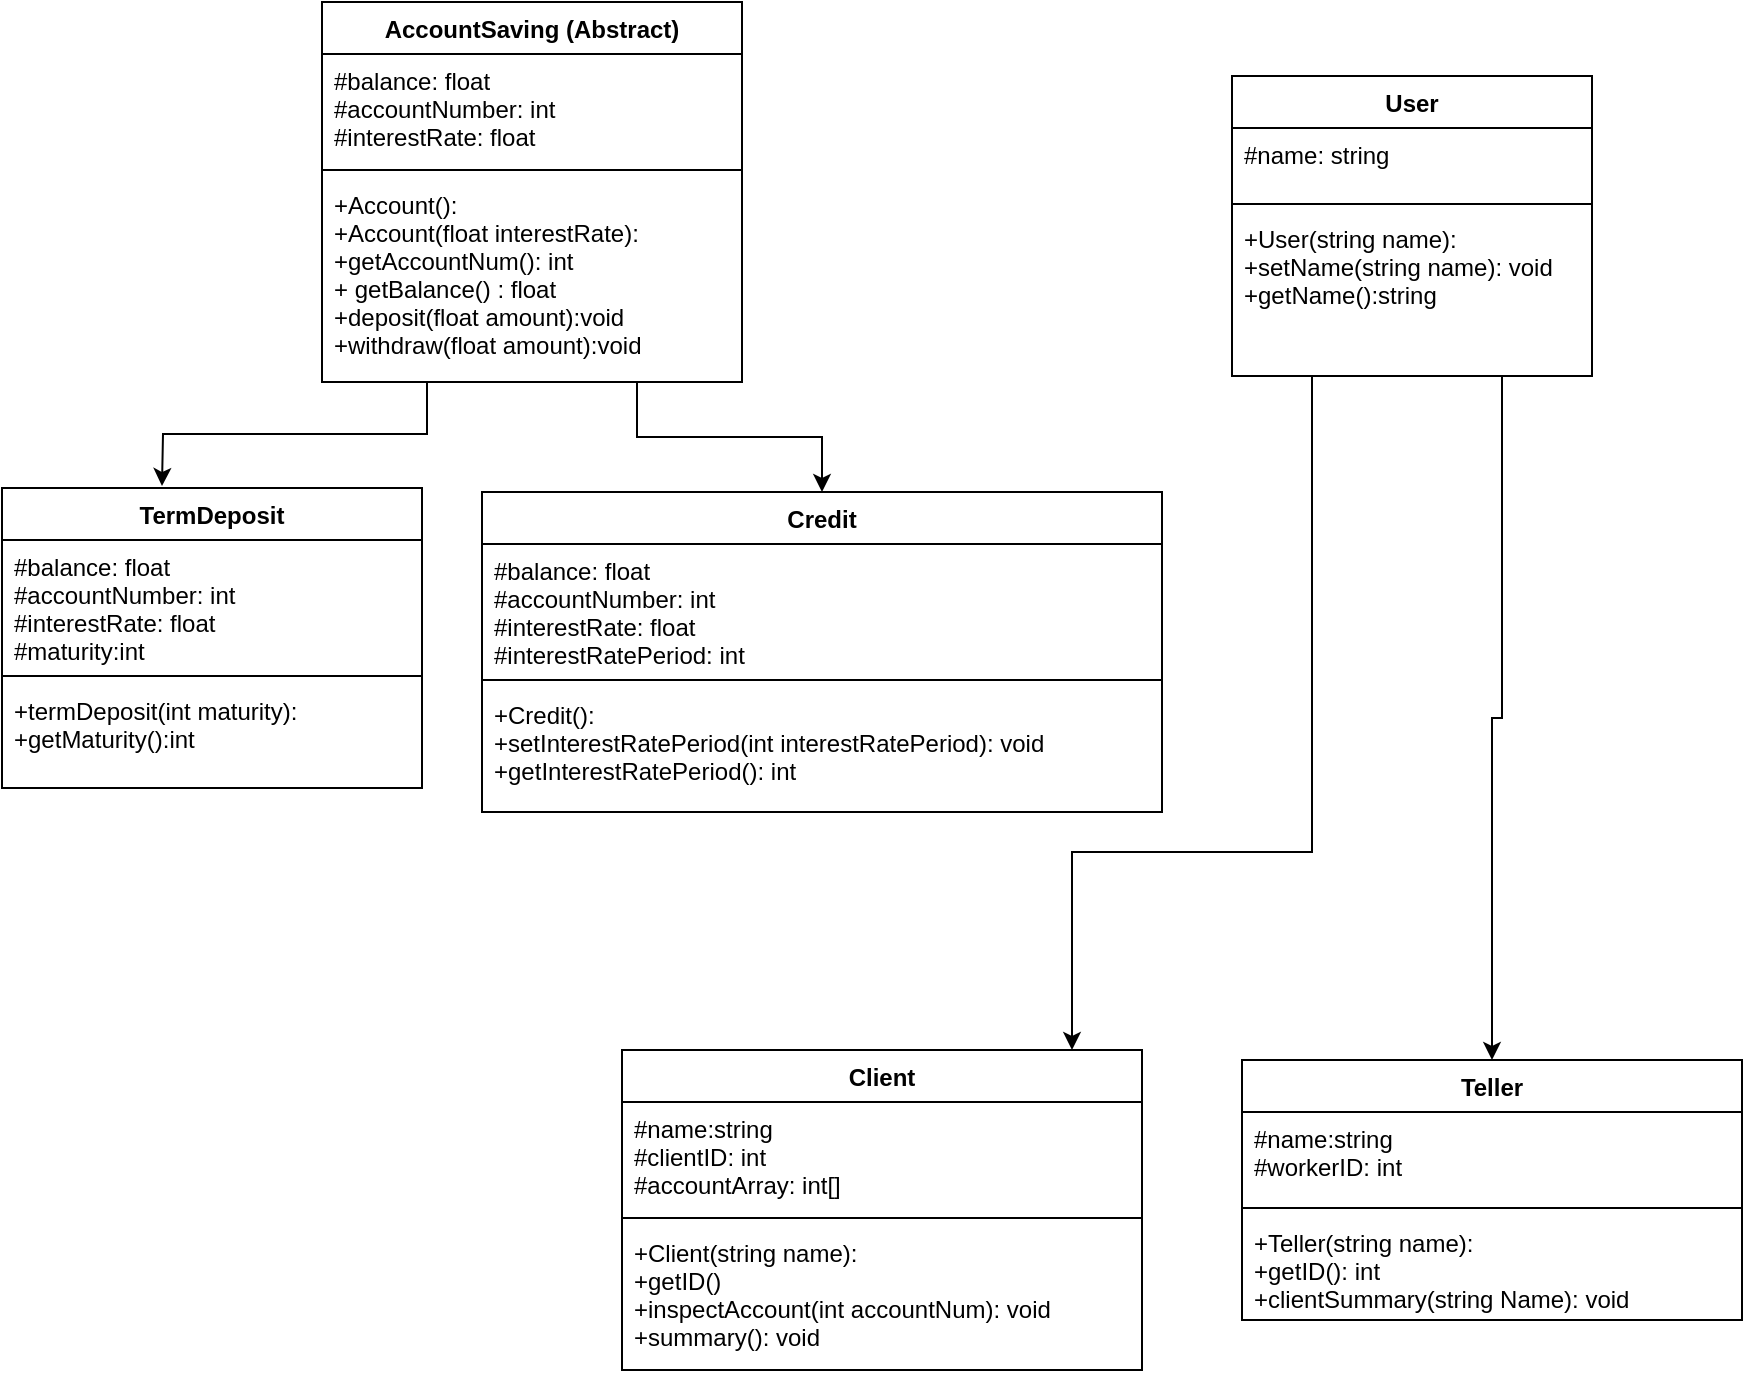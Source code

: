 <mxfile version="11.3.1" type="device" pages="1"><diagram id="7EYryl4mPlPN3u1QIGMJ" name="Page-1"><mxGraphModel dx="1860" dy="783" grid="1" gridSize="10" guides="1" tooltips="1" connect="1" arrows="1" fold="1" page="1" pageScale="1" pageWidth="850" pageHeight="1100" math="0" shadow="0"><root><mxCell id="0"/><mxCell id="1" parent="0"/><mxCell id="0VXwjf7-jMoszRAag_78-26" style="edgeStyle=orthogonalEdgeStyle;rounded=0;orthogonalLoop=1;jettySize=auto;html=1;exitX=0.25;exitY=1;exitDx=0;exitDy=0;" parent="1" source="0VXwjf7-jMoszRAag_78-1" edge="1"><mxGeometry relative="1" as="geometry"><mxPoint x="90" y="257" as="targetPoint"/></mxGeometry></mxCell><mxCell id="0VXwjf7-jMoszRAag_78-27" style="edgeStyle=orthogonalEdgeStyle;rounded=0;orthogonalLoop=1;jettySize=auto;html=1;exitX=0.75;exitY=1;exitDx=0;exitDy=0;entryX=0.5;entryY=0;entryDx=0;entryDy=0;" parent="1" source="0VXwjf7-jMoszRAag_78-1" target="0VXwjf7-jMoszRAag_78-9" edge="1"><mxGeometry relative="1" as="geometry"/></mxCell><mxCell id="0VXwjf7-jMoszRAag_78-1" value="AccountSaving (Abstract)" style="swimlane;fontStyle=1;align=center;verticalAlign=top;childLayout=stackLayout;horizontal=1;startSize=26;horizontalStack=0;resizeParent=1;resizeParentMax=0;resizeLast=0;collapsible=1;marginBottom=0;" parent="1" vertex="1"><mxGeometry x="170" y="15" width="210" height="190" as="geometry"/></mxCell><mxCell id="0VXwjf7-jMoszRAag_78-2" value="#balance: float&#xA;#accountNumber: int&#xA;#interestRate: float&#xA;" style="text;strokeColor=none;fillColor=none;align=left;verticalAlign=top;spacingLeft=4;spacingRight=4;overflow=hidden;rotatable=0;points=[[0,0.5],[1,0.5]];portConstraint=eastwest;" parent="0VXwjf7-jMoszRAag_78-1" vertex="1"><mxGeometry y="26" width="210" height="54" as="geometry"/></mxCell><mxCell id="0VXwjf7-jMoszRAag_78-3" value="" style="line;strokeWidth=1;fillColor=none;align=left;verticalAlign=middle;spacingTop=-1;spacingLeft=3;spacingRight=3;rotatable=0;labelPosition=right;points=[];portConstraint=eastwest;" parent="0VXwjf7-jMoszRAag_78-1" vertex="1"><mxGeometry y="80" width="210" height="8" as="geometry"/></mxCell><mxCell id="0VXwjf7-jMoszRAag_78-4" value="+Account():&#xA;+Account(float interestRate):&#xA;+getAccountNum(): int&#xA;+ getBalance() : float&#xA;+deposit(float amount):void&#xA;+withdraw(float amount):void&#xA;&#xA;&#xA;" style="text;strokeColor=none;fillColor=none;align=left;verticalAlign=top;spacingLeft=4;spacingRight=4;overflow=hidden;rotatable=0;points=[[0,0.5],[1,0.5]];portConstraint=eastwest;" parent="0VXwjf7-jMoszRAag_78-1" vertex="1"><mxGeometry y="88" width="210" height="102" as="geometry"/></mxCell><mxCell id="0VXwjf7-jMoszRAag_78-9" value="Credit" style="swimlane;fontStyle=1;align=center;verticalAlign=top;childLayout=stackLayout;horizontal=1;startSize=26;horizontalStack=0;resizeParent=1;resizeParentMax=0;resizeLast=0;collapsible=1;marginBottom=0;" parent="1" vertex="1"><mxGeometry x="250" y="260" width="340" height="160" as="geometry"/></mxCell><mxCell id="0VXwjf7-jMoszRAag_78-10" value="#balance: float&#xA;#accountNumber: int&#xA;#interestRate: float&#xA;#interestRatePeriod: int&#xA;&#xA;" style="text;strokeColor=none;fillColor=none;align=left;verticalAlign=top;spacingLeft=4;spacingRight=4;overflow=hidden;rotatable=0;points=[[0,0.5],[1,0.5]];portConstraint=eastwest;" parent="0VXwjf7-jMoszRAag_78-9" vertex="1"><mxGeometry y="26" width="340" height="64" as="geometry"/></mxCell><mxCell id="0VXwjf7-jMoszRAag_78-11" value="" style="line;strokeWidth=1;fillColor=none;align=left;verticalAlign=middle;spacingTop=-1;spacingLeft=3;spacingRight=3;rotatable=0;labelPosition=right;points=[];portConstraint=eastwest;" parent="0VXwjf7-jMoszRAag_78-9" vertex="1"><mxGeometry y="90" width="340" height="8" as="geometry"/></mxCell><mxCell id="0VXwjf7-jMoszRAag_78-12" value="+Credit():&#xA;+setInterestRatePeriod(int interestRatePeriod): void&#xA;+getInterestRatePeriod(): int&#xA;" style="text;strokeColor=none;fillColor=none;align=left;verticalAlign=top;spacingLeft=4;spacingRight=4;overflow=hidden;rotatable=0;points=[[0,0.5],[1,0.5]];portConstraint=eastwest;" parent="0VXwjf7-jMoszRAag_78-9" vertex="1"><mxGeometry y="98" width="340" height="62" as="geometry"/></mxCell><mxCell id="0VXwjf7-jMoszRAag_78-28" style="edgeStyle=orthogonalEdgeStyle;rounded=0;orthogonalLoop=1;jettySize=auto;html=1;exitX=0.25;exitY=1;exitDx=0;exitDy=0;" parent="1" source="0VXwjf7-jMoszRAag_78-13" target="0VXwjf7-jMoszRAag_78-17" edge="1"><mxGeometry relative="1" as="geometry"><Array as="points"><mxPoint x="665" y="440"/><mxPoint x="545" y="440"/></Array></mxGeometry></mxCell><mxCell id="0VXwjf7-jMoszRAag_78-29" style="edgeStyle=orthogonalEdgeStyle;rounded=0;orthogonalLoop=1;jettySize=auto;html=1;exitX=0.75;exitY=1;exitDx=0;exitDy=0;entryX=0.5;entryY=0;entryDx=0;entryDy=0;" parent="1" source="0VXwjf7-jMoszRAag_78-13" target="0VXwjf7-jMoszRAag_78-21" edge="1"><mxGeometry relative="1" as="geometry"/></mxCell><mxCell id="0VXwjf7-jMoszRAag_78-13" value="User" style="swimlane;fontStyle=1;align=center;verticalAlign=top;childLayout=stackLayout;horizontal=1;startSize=26;horizontalStack=0;resizeParent=1;resizeParentMax=0;resizeLast=0;collapsible=1;marginBottom=0;" parent="1" vertex="1"><mxGeometry x="625" y="52" width="180" height="150" as="geometry"/></mxCell><mxCell id="0VXwjf7-jMoszRAag_78-14" value="#name: string" style="text;strokeColor=none;fillColor=none;align=left;verticalAlign=top;spacingLeft=4;spacingRight=4;overflow=hidden;rotatable=0;points=[[0,0.5],[1,0.5]];portConstraint=eastwest;" parent="0VXwjf7-jMoszRAag_78-13" vertex="1"><mxGeometry y="26" width="180" height="34" as="geometry"/></mxCell><mxCell id="0VXwjf7-jMoszRAag_78-15" value="" style="line;strokeWidth=1;fillColor=none;align=left;verticalAlign=middle;spacingTop=-1;spacingLeft=3;spacingRight=3;rotatable=0;labelPosition=right;points=[];portConstraint=eastwest;" parent="0VXwjf7-jMoszRAag_78-13" vertex="1"><mxGeometry y="60" width="180" height="8" as="geometry"/></mxCell><mxCell id="0VXwjf7-jMoszRAag_78-16" value="+User(string name):&#xA;+setName(string name): void&#xA;+getName():string&#xA;&#xA;&#xA;" style="text;strokeColor=none;fillColor=none;align=left;verticalAlign=top;spacingLeft=4;spacingRight=4;overflow=hidden;rotatable=0;points=[[0,0.5],[1,0.5]];portConstraint=eastwest;" parent="0VXwjf7-jMoszRAag_78-13" vertex="1"><mxGeometry y="68" width="180" height="82" as="geometry"/></mxCell><mxCell id="0VXwjf7-jMoszRAag_78-17" value="Client" style="swimlane;fontStyle=1;align=center;verticalAlign=top;childLayout=stackLayout;horizontal=1;startSize=26;horizontalStack=0;resizeParent=1;resizeParentMax=0;resizeLast=0;collapsible=1;marginBottom=0;" parent="1" vertex="1"><mxGeometry x="320" y="539" width="260" height="160" as="geometry"/></mxCell><mxCell id="0VXwjf7-jMoszRAag_78-18" value="#name:string&#xA;#clientID: int&#xA;#accountArray: int[]" style="text;strokeColor=none;fillColor=none;align=left;verticalAlign=top;spacingLeft=4;spacingRight=4;overflow=hidden;rotatable=0;points=[[0,0.5],[1,0.5]];portConstraint=eastwest;" parent="0VXwjf7-jMoszRAag_78-17" vertex="1"><mxGeometry y="26" width="260" height="54" as="geometry"/></mxCell><mxCell id="0VXwjf7-jMoszRAag_78-19" value="" style="line;strokeWidth=1;fillColor=none;align=left;verticalAlign=middle;spacingTop=-1;spacingLeft=3;spacingRight=3;rotatable=0;labelPosition=right;points=[];portConstraint=eastwest;" parent="0VXwjf7-jMoszRAag_78-17" vertex="1"><mxGeometry y="80" width="260" height="8" as="geometry"/></mxCell><mxCell id="0VXwjf7-jMoszRAag_78-20" value="+Client(string name):&#xA;+getID()&#xA;+inspectAccount(int accountNum): void&#xA;+summary(): void&#xA;" style="text;strokeColor=none;fillColor=none;align=left;verticalAlign=top;spacingLeft=4;spacingRight=4;overflow=hidden;rotatable=0;points=[[0,0.5],[1,0.5]];portConstraint=eastwest;" parent="0VXwjf7-jMoszRAag_78-17" vertex="1"><mxGeometry y="88" width="260" height="72" as="geometry"/></mxCell><mxCell id="0VXwjf7-jMoszRAag_78-21" value="Teller" style="swimlane;fontStyle=1;align=center;verticalAlign=top;childLayout=stackLayout;horizontal=1;startSize=26;horizontalStack=0;resizeParent=1;resizeParentMax=0;resizeLast=0;collapsible=1;marginBottom=0;" parent="1" vertex="1"><mxGeometry x="630" y="544" width="250" height="130" as="geometry"/></mxCell><mxCell id="0VXwjf7-jMoszRAag_78-22" value="#name:string&#xA;#workerID: int&#xA;&#xA;&#xA;" style="text;strokeColor=none;fillColor=none;align=left;verticalAlign=top;spacingLeft=4;spacingRight=4;overflow=hidden;rotatable=0;points=[[0,0.5],[1,0.5]];portConstraint=eastwest;" parent="0VXwjf7-jMoszRAag_78-21" vertex="1"><mxGeometry y="26" width="250" height="44" as="geometry"/></mxCell><mxCell id="0VXwjf7-jMoszRAag_78-23" value="" style="line;strokeWidth=1;fillColor=none;align=left;verticalAlign=middle;spacingTop=-1;spacingLeft=3;spacingRight=3;rotatable=0;labelPosition=right;points=[];portConstraint=eastwest;" parent="0VXwjf7-jMoszRAag_78-21" vertex="1"><mxGeometry y="70" width="250" height="8" as="geometry"/></mxCell><mxCell id="0VXwjf7-jMoszRAag_78-24" value="+Teller(string name):&#xA;+getID(): int&#xA;+clientSummary(string Name): void" style="text;strokeColor=none;fillColor=none;align=left;verticalAlign=top;spacingLeft=4;spacingRight=4;overflow=hidden;rotatable=0;points=[[0,0.5],[1,0.5]];portConstraint=eastwest;" parent="0VXwjf7-jMoszRAag_78-21" vertex="1"><mxGeometry y="78" width="250" height="52" as="geometry"/></mxCell><mxCell id="0VXwjf7-jMoszRAag_78-36" value="TermDeposit" style="swimlane;fontStyle=1;align=center;verticalAlign=top;childLayout=stackLayout;horizontal=1;startSize=26;horizontalStack=0;resizeParent=1;resizeParentMax=0;resizeLast=0;collapsible=1;marginBottom=0;" parent="1" vertex="1"><mxGeometry x="10" y="258" width="210" height="150" as="geometry"/></mxCell><mxCell id="0VXwjf7-jMoszRAag_78-37" value="#balance: float&#xA;#accountNumber: int&#xA;#interestRate: float&#xA;#maturity:int&#xA;" style="text;strokeColor=none;fillColor=none;align=left;verticalAlign=top;spacingLeft=4;spacingRight=4;overflow=hidden;rotatable=0;points=[[0,0.5],[1,0.5]];portConstraint=eastwest;" parent="0VXwjf7-jMoszRAag_78-36" vertex="1"><mxGeometry y="26" width="210" height="64" as="geometry"/></mxCell><mxCell id="0VXwjf7-jMoszRAag_78-38" value="" style="line;strokeWidth=1;fillColor=none;align=left;verticalAlign=middle;spacingTop=-1;spacingLeft=3;spacingRight=3;rotatable=0;labelPosition=right;points=[];portConstraint=eastwest;" parent="0VXwjf7-jMoszRAag_78-36" vertex="1"><mxGeometry y="90" width="210" height="8" as="geometry"/></mxCell><mxCell id="0VXwjf7-jMoszRAag_78-39" value="+termDeposit(int maturity):&#xA;+getMaturity():int&#xA;" style="text;strokeColor=none;fillColor=none;align=left;verticalAlign=top;spacingLeft=4;spacingRight=4;overflow=hidden;rotatable=0;points=[[0,0.5],[1,0.5]];portConstraint=eastwest;" parent="0VXwjf7-jMoszRAag_78-36" vertex="1"><mxGeometry y="98" width="210" height="52" as="geometry"/></mxCell></root></mxGraphModel></diagram></mxfile>
